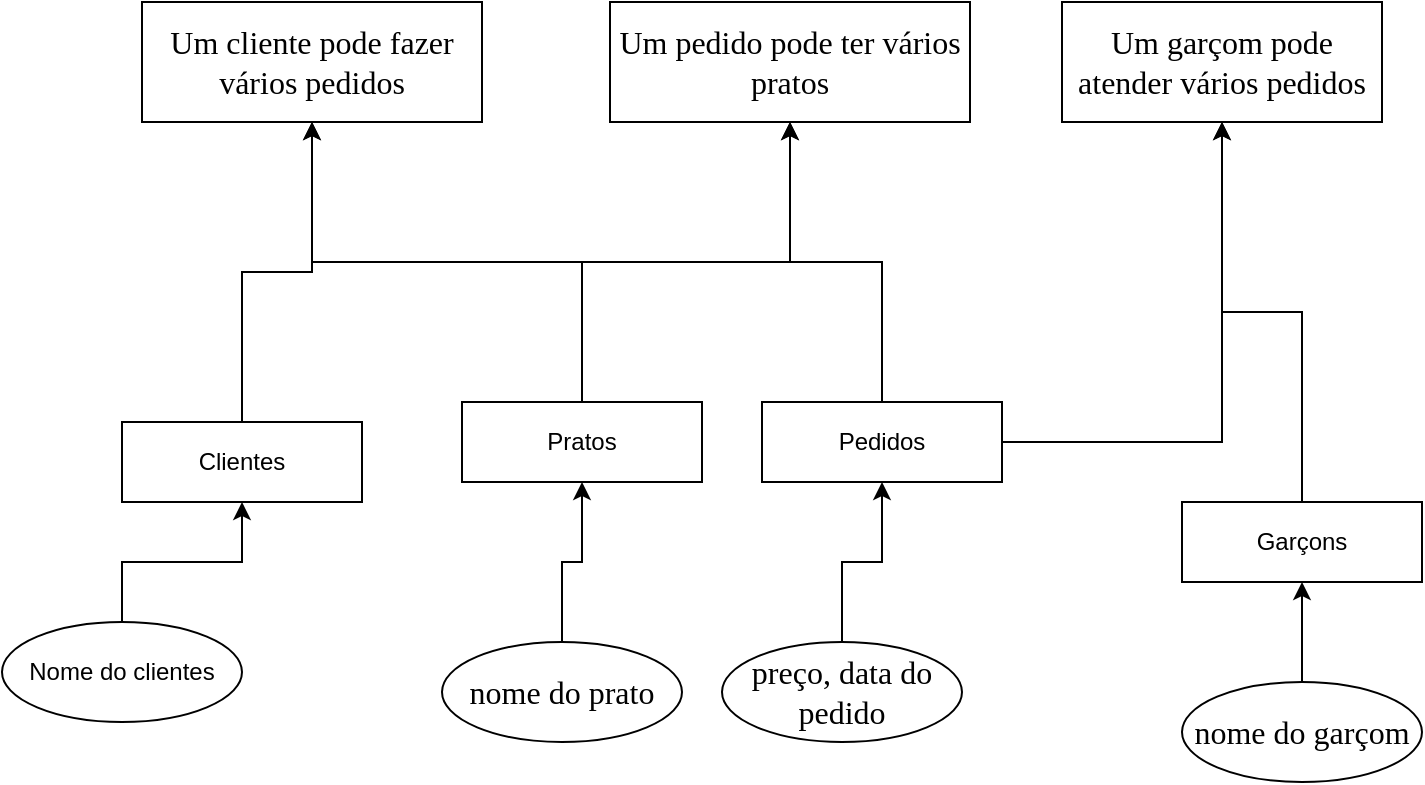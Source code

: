 <mxfile version="24.7.10">
  <diagram name="Página-1" id="iMnUTwddAkoEWTMJj-Ee">
    <mxGraphModel dx="1434" dy="780" grid="1" gridSize="10" guides="1" tooltips="1" connect="1" arrows="1" fold="1" page="1" pageScale="1" pageWidth="827" pageHeight="1169" math="0" shadow="0">
      <root>
        <mxCell id="0" />
        <mxCell id="1" parent="0" />
        <mxCell id="Ko8lTfr1MMlSUx4k0Ygr-26" style="edgeStyle=orthogonalEdgeStyle;rounded=0;orthogonalLoop=1;jettySize=auto;html=1;entryX=0.5;entryY=1;entryDx=0;entryDy=0;" edge="1" parent="1" source="Ko8lTfr1MMlSUx4k0Ygr-1" target="Ko8lTfr1MMlSUx4k0Ygr-25">
          <mxGeometry relative="1" as="geometry" />
        </mxCell>
        <mxCell id="Ko8lTfr1MMlSUx4k0Ygr-1" value="Clientes" style="rounded=0;whiteSpace=wrap;html=1;" vertex="1" parent="1">
          <mxGeometry x="80" y="620" width="120" height="40" as="geometry" />
        </mxCell>
        <mxCell id="Ko8lTfr1MMlSUx4k0Ygr-6" style="edgeStyle=orthogonalEdgeStyle;rounded=0;orthogonalLoop=1;jettySize=auto;html=1;entryX=0.5;entryY=1;entryDx=0;entryDy=0;" edge="1" parent="1" source="Ko8lTfr1MMlSUx4k0Ygr-2" target="Ko8lTfr1MMlSUx4k0Ygr-1">
          <mxGeometry relative="1" as="geometry" />
        </mxCell>
        <mxCell id="Ko8lTfr1MMlSUx4k0Ygr-2" value="Nome do clientes" style="ellipse;whiteSpace=wrap;html=1;" vertex="1" parent="1">
          <mxGeometry x="20" y="720" width="120" height="50" as="geometry" />
        </mxCell>
        <mxCell id="Ko8lTfr1MMlSUx4k0Ygr-9" style="edgeStyle=orthogonalEdgeStyle;rounded=0;orthogonalLoop=1;jettySize=auto;html=1;exitX=0.5;exitY=0;exitDx=0;exitDy=0;entryX=0.5;entryY=1;entryDx=0;entryDy=0;" edge="1" parent="1" source="Ko8lTfr1MMlSUx4k0Ygr-3" target="Ko8lTfr1MMlSUx4k0Ygr-8">
          <mxGeometry relative="1" as="geometry" />
        </mxCell>
        <mxCell id="Ko8lTfr1MMlSUx4k0Ygr-3" value="&lt;span style=&quot;font-family: &amp;quot;Times New Roman&amp;quot;; font-size: medium; text-align: start;&quot;&gt;nome do garçom&lt;/span&gt;" style="ellipse;whiteSpace=wrap;html=1;" vertex="1" parent="1">
          <mxGeometry x="610" y="750" width="120" height="50" as="geometry" />
        </mxCell>
        <mxCell id="Ko8lTfr1MMlSUx4k0Ygr-23" style="edgeStyle=orthogonalEdgeStyle;rounded=0;orthogonalLoop=1;jettySize=auto;html=1;entryX=0.5;entryY=1;entryDx=0;entryDy=0;" edge="1" parent="1" source="Ko8lTfr1MMlSUx4k0Ygr-8" target="Ko8lTfr1MMlSUx4k0Ygr-22">
          <mxGeometry relative="1" as="geometry" />
        </mxCell>
        <mxCell id="Ko8lTfr1MMlSUx4k0Ygr-8" value="Garçons" style="rounded=0;whiteSpace=wrap;html=1;" vertex="1" parent="1">
          <mxGeometry x="610" y="660" width="120" height="40" as="geometry" />
        </mxCell>
        <mxCell id="Ko8lTfr1MMlSUx4k0Ygr-32" style="edgeStyle=orthogonalEdgeStyle;rounded=0;orthogonalLoop=1;jettySize=auto;html=1;entryX=0.5;entryY=1;entryDx=0;entryDy=0;" edge="1" parent="1" source="Ko8lTfr1MMlSUx4k0Ygr-15" target="Ko8lTfr1MMlSUx4k0Ygr-28">
          <mxGeometry relative="1" as="geometry" />
        </mxCell>
        <mxCell id="Ko8lTfr1MMlSUx4k0Ygr-15" value="Pratos" style="rounded=0;whiteSpace=wrap;html=1;" vertex="1" parent="1">
          <mxGeometry x="250" y="610" width="120" height="40" as="geometry" />
        </mxCell>
        <mxCell id="Ko8lTfr1MMlSUx4k0Ygr-24" style="edgeStyle=orthogonalEdgeStyle;rounded=0;orthogonalLoop=1;jettySize=auto;html=1;entryX=0.5;entryY=1;entryDx=0;entryDy=0;" edge="1" parent="1" source="Ko8lTfr1MMlSUx4k0Ygr-16" target="Ko8lTfr1MMlSUx4k0Ygr-22">
          <mxGeometry relative="1" as="geometry" />
        </mxCell>
        <mxCell id="Ko8lTfr1MMlSUx4k0Ygr-27" style="edgeStyle=orthogonalEdgeStyle;rounded=0;orthogonalLoop=1;jettySize=auto;html=1;entryX=0.5;entryY=1;entryDx=0;entryDy=0;exitX=0.5;exitY=0;exitDx=0;exitDy=0;" edge="1" parent="1" source="Ko8lTfr1MMlSUx4k0Ygr-16" target="Ko8lTfr1MMlSUx4k0Ygr-25">
          <mxGeometry relative="1" as="geometry" />
        </mxCell>
        <mxCell id="Ko8lTfr1MMlSUx4k0Ygr-29" style="edgeStyle=orthogonalEdgeStyle;rounded=0;orthogonalLoop=1;jettySize=auto;html=1;entryX=0.5;entryY=1;entryDx=0;entryDy=0;" edge="1" parent="1" source="Ko8lTfr1MMlSUx4k0Ygr-16" target="Ko8lTfr1MMlSUx4k0Ygr-28">
          <mxGeometry relative="1" as="geometry" />
        </mxCell>
        <mxCell id="Ko8lTfr1MMlSUx4k0Ygr-16" value="Pedidos" style="rounded=0;whiteSpace=wrap;html=1;" vertex="1" parent="1">
          <mxGeometry x="400" y="610" width="120" height="40" as="geometry" />
        </mxCell>
        <mxCell id="Ko8lTfr1MMlSUx4k0Ygr-19" style="edgeStyle=orthogonalEdgeStyle;rounded=0;orthogonalLoop=1;jettySize=auto;html=1;entryX=0.5;entryY=1;entryDx=0;entryDy=0;exitX=0.5;exitY=0;exitDx=0;exitDy=0;" edge="1" parent="1" source="Ko8lTfr1MMlSUx4k0Ygr-17" target="Ko8lTfr1MMlSUx4k0Ygr-15">
          <mxGeometry relative="1" as="geometry">
            <mxPoint x="320" y="680" as="targetPoint" />
            <mxPoint x="300" y="740" as="sourcePoint" />
            <Array as="points" />
          </mxGeometry>
        </mxCell>
        <mxCell id="Ko8lTfr1MMlSUx4k0Ygr-17" value="&lt;span style=&quot;font-family: &amp;quot;Times New Roman&amp;quot;; font-size: medium; text-align: start;&quot;&gt;nome do prato&lt;/span&gt;" style="ellipse;whiteSpace=wrap;html=1;" vertex="1" parent="1">
          <mxGeometry x="240" y="730" width="120" height="50" as="geometry" />
        </mxCell>
        <mxCell id="Ko8lTfr1MMlSUx4k0Ygr-21" style="edgeStyle=orthogonalEdgeStyle;rounded=0;orthogonalLoop=1;jettySize=auto;html=1;entryX=0.5;entryY=1;entryDx=0;entryDy=0;" edge="1" parent="1" source="Ko8lTfr1MMlSUx4k0Ygr-20" target="Ko8lTfr1MMlSUx4k0Ygr-16">
          <mxGeometry relative="1" as="geometry" />
        </mxCell>
        <mxCell id="Ko8lTfr1MMlSUx4k0Ygr-20" value="&lt;span style=&quot;font-family: &amp;quot;Times New Roman&amp;quot;; font-size: medium; text-align: start;&quot;&gt;preço, data do pedido&lt;/span&gt;" style="ellipse;whiteSpace=wrap;html=1;" vertex="1" parent="1">
          <mxGeometry x="380" y="730" width="120" height="50" as="geometry" />
        </mxCell>
        <mxCell id="Ko8lTfr1MMlSUx4k0Ygr-22" value="&lt;span style=&quot;font-family: &amp;quot;Times New Roman&amp;quot;; font-size: medium; text-align: start;&quot;&gt;Um garçom pode atender vários pedidos&lt;/span&gt;" style="rounded=0;whiteSpace=wrap;html=1;" vertex="1" parent="1">
          <mxGeometry x="550" y="410" width="160" height="60" as="geometry" />
        </mxCell>
        <mxCell id="Ko8lTfr1MMlSUx4k0Ygr-25" value="&lt;span style=&quot;font-family: &amp;quot;Times New Roman&amp;quot;; font-size: medium; text-align: start;&quot;&gt;Um cliente pode fazer vários pedidos&lt;/span&gt;" style="rounded=0;whiteSpace=wrap;html=1;" vertex="1" parent="1">
          <mxGeometry x="90" y="410" width="170" height="60" as="geometry" />
        </mxCell>
        <mxCell id="Ko8lTfr1MMlSUx4k0Ygr-28" value="&lt;div&gt;&lt;span style=&quot;font-family: &amp;quot;Times New Roman&amp;quot;; font-size: medium; text-align: start;&quot;&gt;Um pedido pode ter vários pratos&lt;/span&gt;&lt;br&gt;&lt;/div&gt;" style="rounded=0;whiteSpace=wrap;html=1;" vertex="1" parent="1">
          <mxGeometry x="324" y="410" width="180" height="60" as="geometry" />
        </mxCell>
      </root>
    </mxGraphModel>
  </diagram>
</mxfile>
